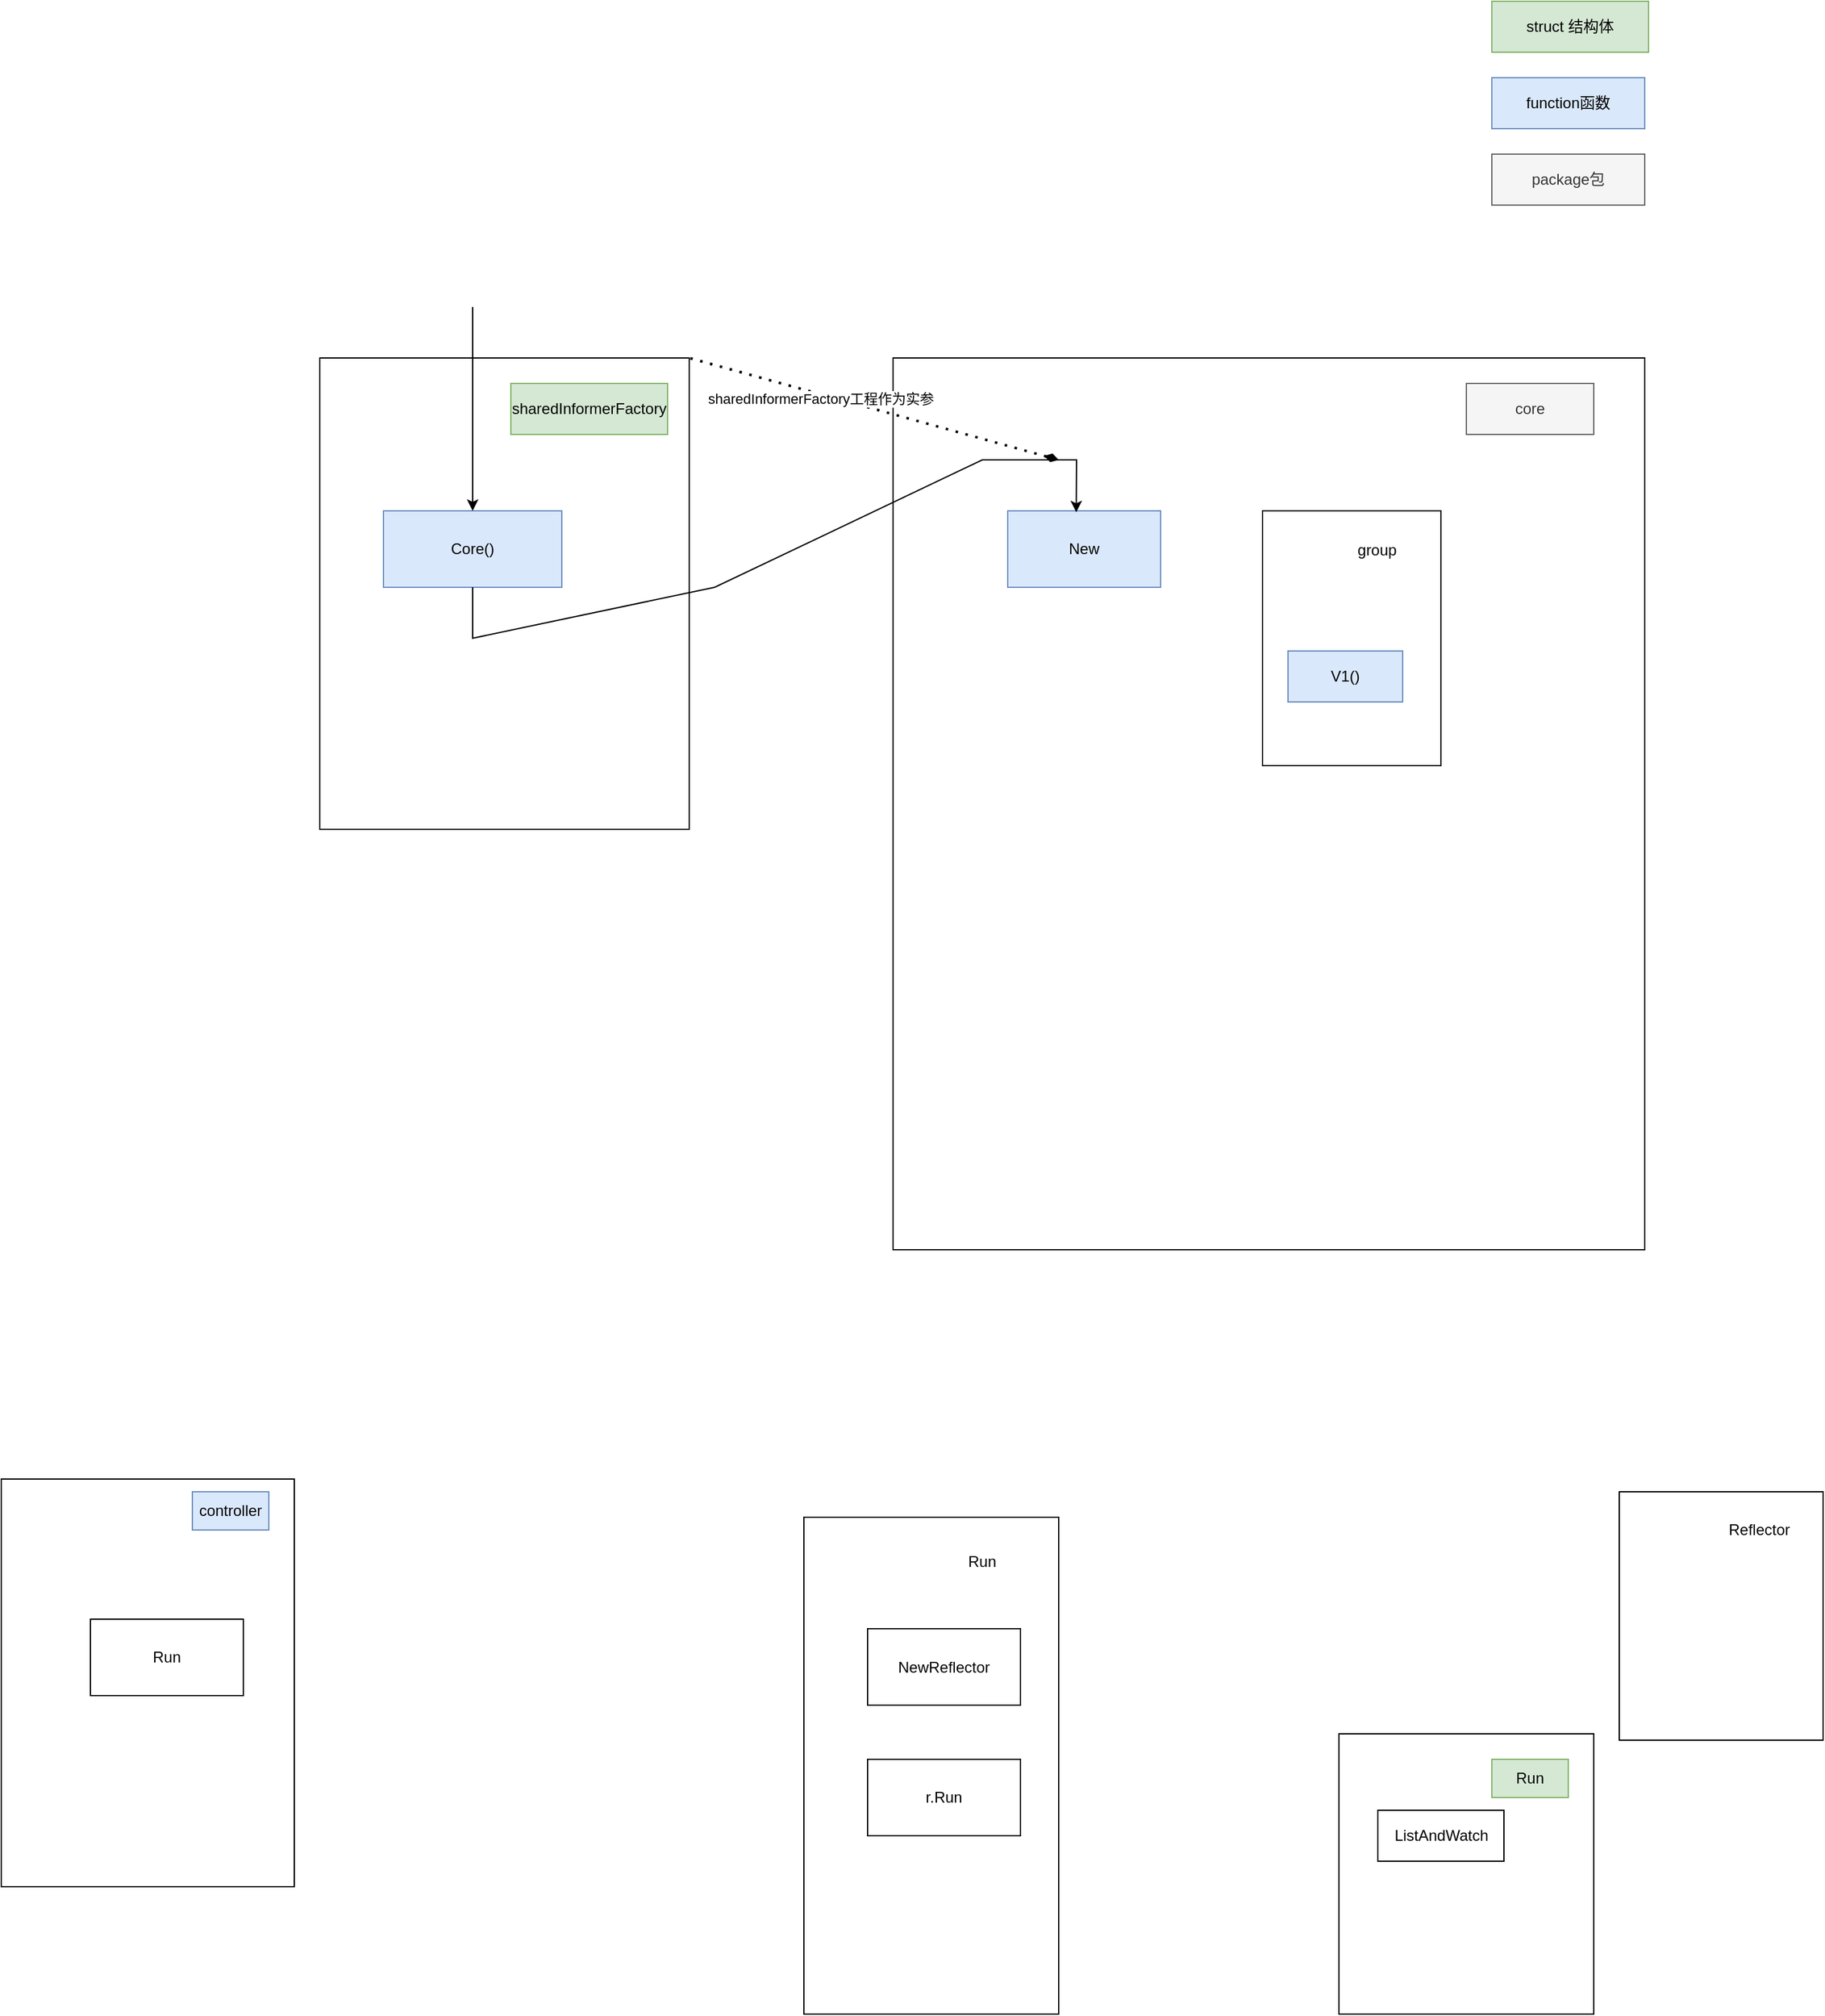 <mxfile version="19.0.2" type="github">
  <diagram id="lDH8dOn5EeC3TFNrhBwo" name="Page-1">
    <mxGraphModel dx="996" dy="1885" grid="1" gridSize="10" guides="1" tooltips="1" connect="1" arrows="1" fold="1" page="1" pageScale="1" pageWidth="827" pageHeight="1169" math="0" shadow="0">
      <root>
        <mxCell id="0" />
        <mxCell id="1" parent="0" />
        <mxCell id="H2gyoVn5jhSMq1rNVPaN-1" value="" style="rounded=0;whiteSpace=wrap;html=1;" parent="1" vertex="1">
          <mxGeometry x="150" y="160" width="230" height="320" as="geometry" />
        </mxCell>
        <mxCell id="H2gyoVn5jhSMq1rNVPaN-2" value="" style="rounded=0;whiteSpace=wrap;html=1;" parent="1" vertex="1">
          <mxGeometry x="220" y="270" width="120" height="60" as="geometry" />
        </mxCell>
        <mxCell id="H2gyoVn5jhSMq1rNVPaN-3" value="Run" style="text;html=1;strokeColor=none;fillColor=none;align=center;verticalAlign=middle;whiteSpace=wrap;rounded=0;" parent="1" vertex="1">
          <mxGeometry x="250" y="285" width="60" height="30" as="geometry" />
        </mxCell>
        <mxCell id="9I0-boqcDPnJypNhuAT8-1" value="controller" style="text;html=1;strokeColor=#6c8ebf;fillColor=#dae8fc;align=center;verticalAlign=middle;whiteSpace=wrap;rounded=0;" vertex="1" parent="1">
          <mxGeometry x="300" y="170" width="60" height="30" as="geometry" />
        </mxCell>
        <mxCell id="9I0-boqcDPnJypNhuAT8-2" value="" style="rounded=0;whiteSpace=wrap;html=1;" vertex="1" parent="1">
          <mxGeometry x="1420" y="170" width="160" height="195" as="geometry" />
        </mxCell>
        <mxCell id="9I0-boqcDPnJypNhuAT8-3" value="Reflector" style="text;html=1;strokeColor=none;fillColor=none;align=center;verticalAlign=middle;whiteSpace=wrap;rounded=0;" vertex="1" parent="1">
          <mxGeometry x="1500" y="185" width="60" height="30" as="geometry" />
        </mxCell>
        <mxCell id="9I0-boqcDPnJypNhuAT8-4" value="" style="rounded=0;whiteSpace=wrap;html=1;" vertex="1" parent="1">
          <mxGeometry x="780" y="190" width="200" height="390" as="geometry" />
        </mxCell>
        <mxCell id="9I0-boqcDPnJypNhuAT8-5" value="Run" style="text;html=1;strokeColor=none;fillColor=none;align=center;verticalAlign=middle;whiteSpace=wrap;rounded=0;" vertex="1" parent="1">
          <mxGeometry x="890" y="210" width="60" height="30" as="geometry" />
        </mxCell>
        <mxCell id="9I0-boqcDPnJypNhuAT8-6" value="" style="rounded=0;whiteSpace=wrap;html=1;" vertex="1" parent="1">
          <mxGeometry x="830" y="277.5" width="120" height="60" as="geometry" />
        </mxCell>
        <mxCell id="9I0-boqcDPnJypNhuAT8-7" value="NewReflector" style="text;html=1;strokeColor=none;fillColor=none;align=center;verticalAlign=middle;whiteSpace=wrap;rounded=0;" vertex="1" parent="1">
          <mxGeometry x="850" y="295" width="80" height="25" as="geometry" />
        </mxCell>
        <mxCell id="9I0-boqcDPnJypNhuAT8-8" value="r.Run" style="rounded=0;whiteSpace=wrap;html=1;" vertex="1" parent="1">
          <mxGeometry x="830" y="380" width="120" height="60" as="geometry" />
        </mxCell>
        <mxCell id="9I0-boqcDPnJypNhuAT8-9" value="" style="rounded=0;whiteSpace=wrap;html=1;" vertex="1" parent="1">
          <mxGeometry x="1200" y="360" width="200" height="220" as="geometry" />
        </mxCell>
        <mxCell id="9I0-boqcDPnJypNhuAT8-10" value="ListAndWatch" style="rounded=0;whiteSpace=wrap;html=1;" vertex="1" parent="1">
          <mxGeometry x="1230.5" y="420" width="99" height="40" as="geometry" />
        </mxCell>
        <mxCell id="9I0-boqcDPnJypNhuAT8-11" value="Run" style="text;html=1;strokeColor=#82b366;fillColor=#d5e8d4;align=center;verticalAlign=middle;whiteSpace=wrap;rounded=0;" vertex="1" parent="1">
          <mxGeometry x="1320" y="380" width="60" height="30" as="geometry" />
        </mxCell>
        <mxCell id="9I0-boqcDPnJypNhuAT8-12" value="" style="rounded=0;whiteSpace=wrap;html=1;" vertex="1" parent="1">
          <mxGeometry x="400" y="-720" width="290" height="370" as="geometry" />
        </mxCell>
        <mxCell id="9I0-boqcDPnJypNhuAT8-14" value="sharedInformerFactory" style="text;html=1;strokeColor=#82b366;fillColor=#d5e8d4;align=center;verticalAlign=middle;whiteSpace=wrap;rounded=0;" vertex="1" parent="1">
          <mxGeometry x="550" y="-700" width="123" height="40" as="geometry" />
        </mxCell>
        <mxCell id="9I0-boqcDPnJypNhuAT8-15" value="struct 结构体" style="text;html=1;strokeColor=#82b366;fillColor=#d5e8d4;align=center;verticalAlign=middle;whiteSpace=wrap;rounded=0;" vertex="1" parent="1">
          <mxGeometry x="1320" y="-1000" width="123" height="40" as="geometry" />
        </mxCell>
        <mxCell id="9I0-boqcDPnJypNhuAT8-17" value="Core()" style="rounded=0;whiteSpace=wrap;html=1;fillColor=#dae8fc;strokeColor=#6c8ebf;" vertex="1" parent="1">
          <mxGeometry x="450" y="-600" width="140" height="60" as="geometry" />
        </mxCell>
        <mxCell id="9I0-boqcDPnJypNhuAT8-18" value="function函数" style="rounded=0;whiteSpace=wrap;html=1;fillColor=#dae8fc;strokeColor=#6c8ebf;" vertex="1" parent="1">
          <mxGeometry x="1320" y="-940" width="120" height="40" as="geometry" />
        </mxCell>
        <mxCell id="9I0-boqcDPnJypNhuAT8-19" value="" style="rounded=0;whiteSpace=wrap;html=1;" vertex="1" parent="1">
          <mxGeometry x="850" y="-720" width="590" height="700" as="geometry" />
        </mxCell>
        <mxCell id="9I0-boqcDPnJypNhuAT8-20" value="core" style="text;html=1;strokeColor=#666666;fillColor=#f5f5f5;align=center;verticalAlign=middle;whiteSpace=wrap;rounded=0;fontColor=#333333;" vertex="1" parent="1">
          <mxGeometry x="1300" y="-700" width="100" height="40" as="geometry" />
        </mxCell>
        <mxCell id="9I0-boqcDPnJypNhuAT8-21" value="package包" style="text;html=1;strokeColor=#666666;fillColor=#f5f5f5;align=center;verticalAlign=middle;whiteSpace=wrap;rounded=0;fontColor=#333333;" vertex="1" parent="1">
          <mxGeometry x="1320" y="-880" width="120" height="40" as="geometry" />
        </mxCell>
        <mxCell id="9I0-boqcDPnJypNhuAT8-22" value="New" style="rounded=0;whiteSpace=wrap;html=1;fillColor=#dae8fc;strokeColor=#6c8ebf;" vertex="1" parent="1">
          <mxGeometry x="940" y="-600" width="120" height="60" as="geometry" />
        </mxCell>
        <mxCell id="9I0-boqcDPnJypNhuAT8-23" value="" style="endArrow=classic;html=1;rounded=0;entryX=0.5;entryY=0;entryDx=0;entryDy=0;" edge="1" parent="1" target="9I0-boqcDPnJypNhuAT8-17">
          <mxGeometry width="50" height="50" relative="1" as="geometry">
            <mxPoint x="520" y="-760" as="sourcePoint" />
            <mxPoint x="670" y="-560" as="targetPoint" />
          </mxGeometry>
        </mxCell>
        <mxCell id="9I0-boqcDPnJypNhuAT8-24" value="" style="endArrow=classic;html=1;rounded=0;exitX=0.5;exitY=1;exitDx=0;exitDy=0;entryX=0.448;entryY=0.018;entryDx=0;entryDy=0;entryPerimeter=0;" edge="1" parent="1" source="9I0-boqcDPnJypNhuAT8-17" target="9I0-boqcDPnJypNhuAT8-22">
          <mxGeometry width="50" height="50" relative="1" as="geometry">
            <mxPoint x="620" y="-420" as="sourcePoint" />
            <mxPoint x="670" y="-470" as="targetPoint" />
            <Array as="points">
              <mxPoint x="520" y="-500" />
              <mxPoint x="710" y="-540" />
              <mxPoint x="920" y="-640" />
              <mxPoint x="994" y="-640" />
            </Array>
          </mxGeometry>
        </mxCell>
        <mxCell id="9I0-boqcDPnJypNhuAT8-25" value="" style="endArrow=none;dashed=1;html=1;dashPattern=1 3;strokeWidth=2;rounded=0;startArrow=diamondThin;startFill=1;" edge="1" parent="1">
          <mxGeometry width="50" height="50" relative="1" as="geometry">
            <mxPoint x="980" y="-640" as="sourcePoint" />
            <mxPoint x="690" y="-720" as="targetPoint" />
          </mxGeometry>
        </mxCell>
        <mxCell id="9I0-boqcDPnJypNhuAT8-26" value="sharedInformerFactory工程作为实参" style="edgeLabel;html=1;align=center;verticalAlign=middle;resizable=0;points=[];" vertex="1" connectable="0" parent="9I0-boqcDPnJypNhuAT8-25">
          <mxGeometry x="0.287" y="2" relative="1" as="geometry">
            <mxPoint y="1" as="offset" />
          </mxGeometry>
        </mxCell>
        <mxCell id="9I0-boqcDPnJypNhuAT8-27" value="" style="rounded=0;whiteSpace=wrap;html=1;" vertex="1" parent="1">
          <mxGeometry x="1140" y="-600" width="140" height="200" as="geometry" />
        </mxCell>
        <mxCell id="9I0-boqcDPnJypNhuAT8-28" value="group" style="text;html=1;strokeColor=none;fillColor=none;align=center;verticalAlign=middle;whiteSpace=wrap;rounded=0;" vertex="1" parent="1">
          <mxGeometry x="1200" y="-584" width="60" height="30" as="geometry" />
        </mxCell>
        <mxCell id="9I0-boqcDPnJypNhuAT8-29" value="V1()" style="text;html=1;strokeColor=#6c8ebf;fillColor=#dae8fc;align=center;verticalAlign=middle;whiteSpace=wrap;rounded=0;" vertex="1" parent="1">
          <mxGeometry x="1160" y="-490" width="90" height="40" as="geometry" />
        </mxCell>
      </root>
    </mxGraphModel>
  </diagram>
</mxfile>
